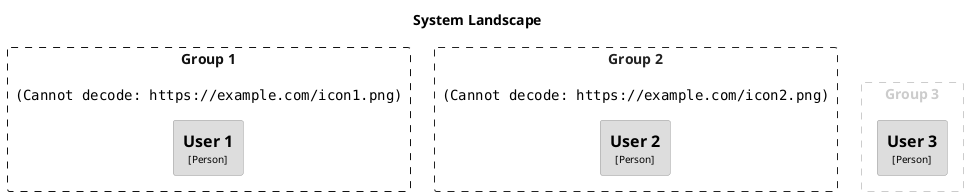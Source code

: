 @startuml
set separator none
title System Landscape

top to bottom direction

skinparam {
  arrowFontSize 10
  defaultTextAlignment center
  wrapWidth 200
  maxMessageSize 100
}

hide stereotype

skinparam rectangle<<User1>> {
  BackgroundColor #dddddd
  FontColor #000000
  BorderColor #9a9a9a
  shadowing false
}
skinparam rectangle<<User2>> {
  BackgroundColor #dddddd
  FontColor #000000
  BorderColor #9a9a9a
  shadowing false
}
skinparam rectangle<<User3>> {
  BackgroundColor #dddddd
  FontColor #000000
  BorderColor #9a9a9a
  shadowing false
}

rectangle "Group 1\n\n<img:https://example.com/icon1.png{scale=1.0}>" <<group1>> {
  skinparam RectangleBorderColor<<group1>> #111111
  skinparam RectangleFontColor<<group1>> #111111
  skinparam RectangleBorderStyle<<group1>> dashed

  rectangle "==User 1\n<size:10>[Person]</size>" <<User1>> as User1
}

rectangle "Group 2\n\n<img:https://example.com/icon2.png{scale=1.0}>" <<group2>> {
  skinparam RectangleBorderColor<<group2>> #222222
  skinparam RectangleFontColor<<group2>> #222222
  skinparam RectangleBorderStyle<<group2>> dashed

  rectangle "==User 2\n<size:10>[Person]</size>" <<User2>> as User2
}

rectangle "Group 3" <<group3>> {
  skinparam RectangleBorderColor<<group3>> #cccccc
  skinparam RectangleFontColor<<group3>> #cccccc
  skinparam RectangleBorderStyle<<group3>> dashed

  rectangle "==User 3\n<size:10>[Person]</size>" <<User3>> as User3
}


@enduml